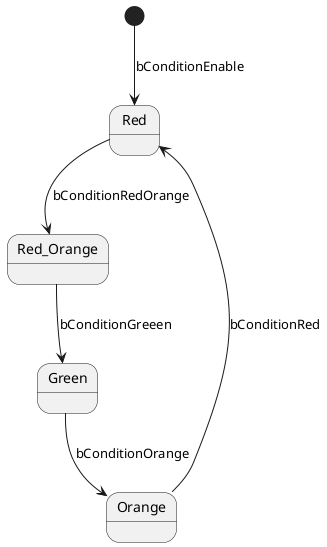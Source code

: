 @startuml

[*] --> Red : bConditionEnable
Red --> Red_Orange : bConditionRedOrange
Red_Orange --> Green : bConditionGreeen
Green --> Orange : bConditionOrange
Orange -->  Red : bConditionRed

@enduml